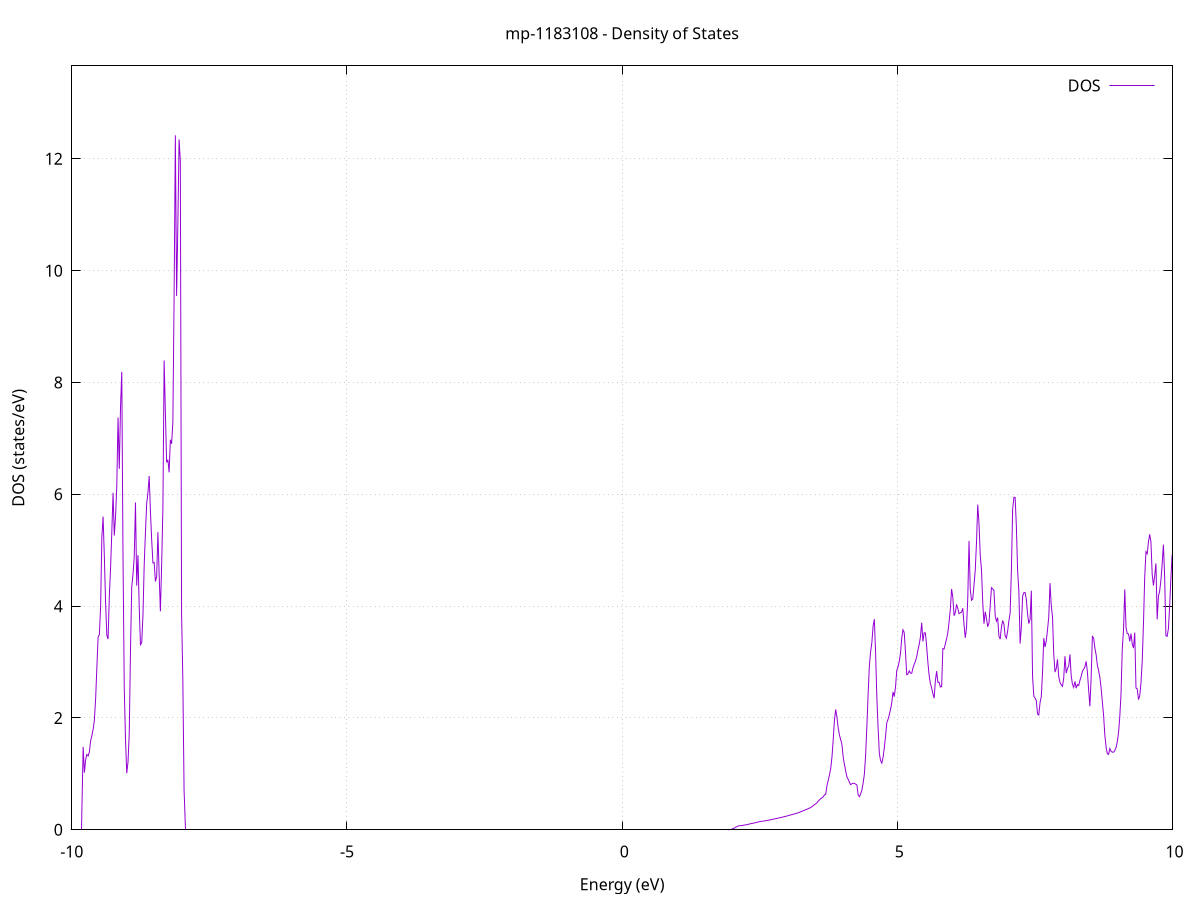 set title 'mp-1183108 - Density of States'
set xlabel 'Energy (eV)'
set ylabel 'DOS (states/eV)'
set grid
set xrange [-10:10]
set yrange [0:13.663]
set xzeroaxis lt -1
set terminal png size 800,600
set output 'mp-1183108_dos_gnuplot.png'
plot '-' using 1:2 with lines title 'DOS'
-30.916200 0.000000
-30.893600 0.000000
-30.870900 0.000000
-30.848300 0.000000
-30.825600 0.000000
-30.803000 0.000000
-30.780400 0.000000
-30.757700 0.000000
-30.735100 0.000000
-30.712400 0.000000
-30.689800 0.000000
-30.667200 0.000000
-30.644500 0.000000
-30.621900 0.000000
-30.599200 0.000000
-30.576600 0.000000
-30.554000 0.000000
-30.531300 0.000000
-30.508700 0.000000
-30.486000 0.000000
-30.463400 0.000000
-30.440800 0.000000
-30.418100 0.000000
-30.395500 0.000000
-30.372800 0.000000
-30.350200 0.000000
-30.327600 0.000000
-30.304900 0.000000
-30.282300 0.000000
-30.259700 0.000000
-30.237000 0.000000
-30.214400 0.000000
-30.191700 0.000000
-30.169100 0.000000
-30.146500 0.000000
-30.123800 0.000000
-30.101200 0.000000
-30.078500 0.000000
-30.055900 0.000000
-30.033300 0.000000
-30.010600 0.000000
-29.988000 0.000000
-29.965300 0.000000
-29.942700 0.000000
-29.920100 0.000000
-29.897400 0.000000
-29.874800 0.000000
-29.852100 0.000000
-29.829500 0.000000
-29.806900 0.000000
-29.784200 0.000000
-29.761600 0.000000
-29.738900 0.000000
-29.716300 0.000000
-29.693700 0.000000
-29.671000 0.000000
-29.648400 0.000000
-29.625700 0.000000
-29.603100 0.000000
-29.580500 0.000000
-29.557800 0.000000
-29.535200 0.000000
-29.512600 0.000000
-29.489900 0.000000
-29.467300 0.000000
-29.444600 0.000000
-29.422000 0.000000
-29.399400 0.000000
-29.376700 0.000000
-29.354100 0.000000
-29.331400 0.000000
-29.308800 0.000000
-29.286200 0.000000
-29.263500 0.000000
-29.240900 0.000000
-29.218200 0.000000
-29.195600 0.000000
-29.173000 0.000000
-29.150300 0.000000
-29.127700 0.000000
-29.105000 0.000000
-29.082400 0.000000
-29.059800 0.000000
-29.037100 0.000000
-29.014500 0.000000
-28.991800 0.000000
-28.969200 0.000000
-28.946600 0.000000
-28.923900 0.000000
-28.901300 0.000000
-28.878600 0.000000
-28.856000 0.013700
-28.833400 3.454900
-28.810700 5.758500
-28.788100 9.546100
-28.765500 15.002300
-28.742800 8.758900
-28.720200 10.840300
-28.697500 21.431900
-28.674900 24.793900
-28.652300 20.226500
-28.629600 0.000000
-28.607000 0.000000
-28.584300 0.000000
-28.561700 0.000000
-28.539100 0.000000
-28.516400 0.000000
-28.493800 0.000000
-28.471100 0.000000
-28.448500 0.000000
-28.425900 0.000000
-28.403200 0.000000
-28.380600 0.000000
-28.357900 0.000000
-28.335300 0.000000
-28.312700 0.000000
-28.290000 0.000000
-28.267400 0.000000
-28.244700 0.000000
-28.222100 0.000000
-28.199500 0.000000
-28.176800 0.000000
-28.154200 0.000000
-28.131600 0.000000
-28.108900 0.000000
-28.086300 0.000000
-28.063600 0.000000
-28.041000 0.000000
-28.018400 0.000000
-27.995700 0.000000
-27.973100 0.000000
-27.950400 0.000000
-27.927800 0.000000
-27.905200 0.000000
-27.882500 0.000000
-27.859900 0.000000
-27.837200 0.000000
-27.814600 0.000000
-27.792000 0.000000
-27.769300 0.000000
-27.746700 0.000000
-27.724000 0.000000
-27.701400 0.000000
-27.678800 0.000000
-27.656100 0.000000
-27.633500 0.000000
-27.610800 0.000000
-27.588200 0.000000
-27.565600 0.000000
-27.542900 0.000000
-27.520300 0.000000
-27.497600 0.000000
-27.475000 0.000000
-27.452400 0.000000
-27.429700 0.000000
-27.407100 0.000000
-27.384500 0.000000
-27.361800 0.000000
-27.339200 0.000000
-27.316500 0.000000
-27.293900 0.000000
-27.271300 0.000000
-27.248600 0.000000
-27.226000 0.000000
-27.203300 0.000000
-27.180700 0.000000
-27.158100 0.000000
-27.135400 0.000000
-27.112800 0.000000
-27.090100 0.000000
-27.067500 0.000000
-27.044900 0.000000
-27.022200 0.000000
-26.999600 0.000000
-26.976900 0.000000
-26.954300 0.000000
-26.931700 0.000000
-26.909000 0.000000
-26.886400 0.000000
-26.863700 0.000000
-26.841100 0.000000
-26.818500 0.000000
-26.795800 0.000000
-26.773200 0.000000
-26.750500 0.000000
-26.727900 0.000000
-26.705300 0.000000
-26.682600 0.000000
-26.660000 0.000000
-26.637400 0.000000
-26.614700 0.000000
-26.592100 0.000000
-26.569400 0.000000
-26.546800 0.000000
-26.524200 0.000000
-26.501500 0.000000
-26.478900 0.000000
-26.456200 0.000000
-26.433600 0.000000
-26.411000 0.000000
-26.388300 0.000000
-26.365700 0.000000
-26.343000 0.000000
-26.320400 0.000000
-26.297800 0.000000
-26.275100 0.000000
-26.252500 0.000000
-26.229800 0.000000
-26.207200 0.000000
-26.184600 0.000000
-26.161900 0.000000
-26.139300 0.000000
-26.116600 0.000000
-26.094000 0.000000
-26.071400 0.000000
-26.048700 0.000000
-26.026100 0.000000
-26.003400 0.000000
-25.980800 0.000000
-25.958200 0.000000
-25.935500 0.000000
-25.912900 0.000000
-25.890300 0.000000
-25.867600 0.000000
-25.845000 0.000000
-25.822300 0.000000
-25.799700 0.000000
-25.777100 0.000000
-25.754400 0.000000
-25.731800 0.000000
-25.709100 0.000000
-25.686500 0.000000
-25.663900 0.000000
-25.641200 0.000000
-25.618600 0.000000
-25.595900 0.000000
-25.573300 0.000000
-25.550700 0.000000
-25.528000 0.000000
-25.505400 0.000000
-25.482700 0.000000
-25.460100 0.000000
-25.437500 0.000000
-25.414800 0.000000
-25.392200 0.000000
-25.369500 0.000000
-25.346900 0.000000
-25.324300 0.000000
-25.301600 0.000000
-25.279000 0.000000
-25.256300 0.000000
-25.233700 0.000000
-25.211100 0.000000
-25.188400 0.000000
-25.165800 0.000000
-25.143200 0.000000
-25.120500 0.000000
-25.097900 0.000000
-25.075200 0.000000
-25.052600 0.000000
-25.030000 0.000000
-25.007300 0.000000
-24.984700 0.000000
-24.962000 0.000000
-24.939400 0.000000
-24.916800 0.000000
-24.894100 0.000000
-24.871500 0.000000
-24.848800 0.000000
-24.826200 0.000000
-24.803600 0.000000
-24.780900 0.000000
-24.758300 0.000000
-24.735600 0.000000
-24.713000 0.000000
-24.690400 0.000000
-24.667700 0.000000
-24.645100 0.000000
-24.622400 0.000000
-24.599800 0.000000
-24.577200 0.000000
-24.554500 0.000000
-24.531900 0.000000
-24.509200 0.000000
-24.486600 0.000000
-24.464000 0.000000
-24.441300 0.000000
-24.418700 0.000000
-24.396100 0.000000
-24.373400 0.000000
-24.350800 0.000000
-24.328100 0.000000
-24.305500 0.000000
-24.282900 0.000000
-24.260200 0.000000
-24.237600 0.000000
-24.214900 0.000000
-24.192300 0.000000
-24.169700 0.000000
-24.147000 0.000000
-24.124400 0.000000
-24.101700 0.000000
-24.079100 0.000000
-24.056500 0.000000
-24.033800 0.000000
-24.011200 0.000000
-23.988500 0.000000
-23.965900 0.000000
-23.943300 0.000000
-23.920600 0.000000
-23.898000 0.000000
-23.875300 0.000000
-23.852700 0.000000
-23.830100 0.000000
-23.807400 0.000000
-23.784800 0.000000
-23.762100 0.000000
-23.739500 0.000000
-23.716900 0.000000
-23.694200 0.000000
-23.671600 0.000000
-23.649000 0.000000
-23.626300 0.000000
-23.603700 0.000000
-23.581000 0.000000
-23.558400 0.000000
-23.535800 0.000000
-23.513100 0.000000
-23.490500 0.000000
-23.467800 0.000000
-23.445200 0.000000
-23.422600 0.000000
-23.399900 0.000000
-23.377300 0.000000
-23.354600 0.000000
-23.332000 0.000000
-23.309400 0.000000
-23.286700 0.000000
-23.264100 0.000000
-23.241400 0.000000
-23.218800 0.000000
-23.196200 0.000000
-23.173500 0.000000
-23.150900 0.000000
-23.128200 0.000000
-23.105600 0.000000
-23.083000 0.000000
-23.060300 0.000000
-23.037700 0.000000
-23.015000 0.000000
-22.992400 0.000000
-22.969800 0.000000
-22.947100 0.000000
-22.924500 0.000000
-22.901900 0.000000
-22.879200 0.000000
-22.856600 0.000000
-22.833900 0.000000
-22.811300 0.000000
-22.788700 0.000000
-22.766000 0.000000
-22.743400 0.000000
-22.720700 0.000000
-22.698100 0.000000
-22.675500 0.000000
-22.652800 0.000000
-22.630200 0.000000
-22.607500 0.000000
-22.584900 0.000000
-22.562300 0.000000
-22.539600 0.000000
-22.517000 0.000000
-22.494300 0.000000
-22.471700 0.000000
-22.449100 0.000000
-22.426400 0.000000
-22.403800 0.000000
-22.381100 0.000000
-22.358500 0.000000
-22.335900 0.000000
-22.313200 0.000000
-22.290600 0.000000
-22.268000 0.000000
-22.245300 0.000000
-22.222700 0.000000
-22.200000 0.000000
-22.177400 0.000000
-22.154800 0.000000
-22.132100 0.000000
-22.109500 0.000000
-22.086800 0.000000
-22.064200 0.000000
-22.041600 0.000000
-22.018900 0.000000
-21.996300 0.000000
-21.973600 0.000000
-21.951000 0.000000
-21.928400 0.000000
-21.905700 0.000000
-21.883100 0.000000
-21.860400 0.000000
-21.837800 0.000000
-21.815200 0.000000
-21.792500 0.000000
-21.769900 0.000000
-21.747200 0.000000
-21.724600 0.000000
-21.702000 0.000000
-21.679300 0.000000
-21.656700 0.000000
-21.634000 0.000000
-21.611400 0.000000
-21.588800 0.000000
-21.566100 0.000000
-21.543500 0.000000
-21.520900 0.000000
-21.498200 0.000000
-21.475600 0.000000
-21.452900 0.000000
-21.430300 0.000000
-21.407700 0.000000
-21.385000 0.000000
-21.362400 0.000000
-21.339700 0.000000
-21.317100 0.000000
-21.294500 0.000000
-21.271800 0.000000
-21.249200 0.000000
-21.226500 0.000000
-21.203900 0.000000
-21.181300 0.000000
-21.158600 0.000000
-21.136000 0.000000
-21.113300 0.000000
-21.090700 0.000000
-21.068100 0.000000
-21.045400 0.000000
-21.022800 0.000000
-21.000100 0.000000
-20.977500 0.000000
-20.954900 0.000000
-20.932200 0.000000
-20.909600 0.000000
-20.886900 0.000000
-20.864300 0.000000
-20.841700 0.000000
-20.819000 0.000000
-20.796400 0.000000
-20.773800 0.000000
-20.751100 0.000000
-20.728500 0.000000
-20.705800 0.000000
-20.683200 0.000000
-20.660600 0.000000
-20.637900 0.000000
-20.615300 0.000000
-20.592600 0.000000
-20.570000 0.000000
-20.547400 0.000000
-20.524700 0.000000
-20.502100 0.000000
-20.479400 0.000000
-20.456800 0.000000
-20.434200 0.000000
-20.411500 0.000000
-20.388900 0.000000
-20.366200 0.000000
-20.343600 0.000000
-20.321000 0.000000
-20.298300 0.000000
-20.275700 0.000000
-20.253000 0.000000
-20.230400 0.000000
-20.207800 0.000000
-20.185100 0.000000
-20.162500 0.000000
-20.139800 0.000000
-20.117200 0.000000
-20.094600 0.000000
-20.071900 0.000000
-20.049300 0.000000
-20.026700 0.000000
-20.004000 0.000000
-19.981400 0.000000
-19.958700 0.000000
-19.936100 0.000000
-19.913500 0.000000
-19.890800 0.000000
-19.868200 0.000000
-19.845500 0.000000
-19.822900 0.000000
-19.800300 0.000000
-19.777600 0.000000
-19.755000 0.000000
-19.732300 0.000000
-19.709700 0.000000
-19.687100 0.000000
-19.664400 0.000000
-19.641800 0.000000
-19.619100 0.000000
-19.596500 0.000000
-19.573900 0.000000
-19.551200 0.000000
-19.528600 0.000000
-19.505900 0.000000
-19.483300 0.000000
-19.460700 0.000000
-19.438000 0.000000
-19.415400 0.000000
-19.392700 0.000000
-19.370100 0.000000
-19.347500 0.000000
-19.324800 0.000000
-19.302200 0.000000
-19.279600 0.000000
-19.256900 0.000000
-19.234300 0.000000
-19.211600 0.000000
-19.189000 0.000000
-19.166400 0.000000
-19.143700 0.000000
-19.121100 0.000000
-19.098400 0.000000
-19.075800 0.000000
-19.053200 0.000000
-19.030500 0.000000
-19.007900 0.000000
-18.985200 0.000000
-18.962600 0.000000
-18.940000 0.000000
-18.917300 0.000000
-18.894700 0.000000
-18.872000 0.000000
-18.849400 0.000000
-18.826800 0.000000
-18.804100 0.000000
-18.781500 0.000000
-18.758800 0.000000
-18.736200 0.000000
-18.713600 0.000000
-18.690900 0.000000
-18.668300 0.000000
-18.645600 0.000000
-18.623000 0.000000
-18.600400 0.000000
-18.577700 0.000000
-18.555100 0.000000
-18.532500 0.000000
-18.509800 0.000000
-18.487200 0.000000
-18.464500 0.000000
-18.441900 0.000000
-18.419300 0.000000
-18.396600 0.000000
-18.374000 0.000000
-18.351300 0.000000
-18.328700 0.000000
-18.306100 0.000000
-18.283400 0.000000
-18.260800 0.000000
-18.238100 0.000000
-18.215500 0.000000
-18.192900 0.000000
-18.170200 0.000000
-18.147600 0.000000
-18.124900 0.000000
-18.102300 0.000000
-18.079700 0.000000
-18.057000 0.000000
-18.034400 0.000000
-18.011700 0.000000
-17.989100 0.000000
-17.966500 0.000000
-17.943800 0.000000
-17.921200 0.000000
-17.898500 0.000000
-17.875900 0.000000
-17.853300 0.000000
-17.830600 0.000000
-17.808000 0.000000
-17.785400 0.000000
-17.762700 0.000000
-17.740100 0.000000
-17.717400 0.000000
-17.694800 0.000000
-17.672200 0.000000
-17.649500 0.000000
-17.626900 0.000000
-17.604200 0.000000
-17.581600 0.000000
-17.559000 0.000000
-17.536300 0.000000
-17.513700 0.000000
-17.491000 0.000000
-17.468400 0.000000
-17.445800 0.000000
-17.423100 0.000000
-17.400500 0.000000
-17.377800 0.000000
-17.355200 0.000000
-17.332600 0.000000
-17.309900 0.000000
-17.287300 0.000000
-17.264600 0.000000
-17.242000 0.000000
-17.219400 0.000000
-17.196700 0.000000
-17.174100 0.000000
-17.151500 0.000000
-17.128800 0.000000
-17.106200 0.000000
-17.083500 0.000000
-17.060900 0.000000
-17.038300 0.000000
-17.015600 0.000000
-16.993000 0.000000
-16.970300 0.000000
-16.947700 0.000000
-16.925100 0.000000
-16.902400 0.000000
-16.879800 0.000000
-16.857100 0.000000
-16.834500 0.000000
-16.811900 0.000000
-16.789200 0.000000
-16.766600 0.000000
-16.743900 0.000000
-16.721300 0.000000
-16.698700 0.000000
-16.676000 0.000000
-16.653400 0.000000
-16.630700 0.000000
-16.608100 0.000000
-16.585500 0.000000
-16.562800 0.000000
-16.540200 0.000000
-16.517500 0.000000
-16.494900 0.000000
-16.472300 0.000000
-16.449600 0.000000
-16.427000 0.000000
-16.404400 0.000000
-16.381700 0.000000
-16.359100 0.000000
-16.336400 0.000000
-16.313800 0.000000
-16.291200 0.000000
-16.268500 0.000000
-16.245900 0.000000
-16.223200 0.000000
-16.200600 0.000000
-16.178000 0.000000
-16.155300 0.000000
-16.132700 0.000000
-16.110000 0.000000
-16.087400 0.000000
-16.064800 0.000000
-16.042100 0.000000
-16.019500 0.000000
-15.996800 0.000000
-15.974200 0.000000
-15.951600 0.000000
-15.928900 0.000000
-15.906300 0.000000
-15.883600 0.000000
-15.861000 0.000000
-15.838400 0.000000
-15.815700 0.000000
-15.793100 0.000000
-15.770400 0.000000
-15.747800 0.000000
-15.725200 0.000000
-15.702500 0.000000
-15.679900 0.000000
-15.657300 0.000000
-15.634600 0.000000
-15.612000 0.000000
-15.589300 0.000000
-15.566700 0.000000
-15.544100 0.000000
-15.521400 0.000000
-15.498800 0.000000
-15.476100 0.000000
-15.453500 0.000000
-15.430900 0.000000
-15.408200 0.000000
-15.385600 0.000000
-15.362900 0.000000
-15.340300 0.000000
-15.317700 0.000000
-15.295000 0.000000
-15.272400 0.000000
-15.249700 0.000000
-15.227100 0.000000
-15.204500 0.000000
-15.181800 0.000000
-15.159200 0.000000
-15.136500 0.000000
-15.113900 0.000000
-15.091300 0.000000
-15.068600 0.000000
-15.046000 0.000000
-15.023300 0.000000
-15.000700 0.000000
-14.978100 0.000000
-14.955400 0.000000
-14.932800 0.000000
-14.910200 0.000000
-14.887500 0.000000
-14.864900 0.000000
-14.842200 0.000000
-14.819600 0.000000
-14.797000 0.000000
-14.774300 0.000000
-14.751700 0.000000
-14.729000 0.000000
-14.706400 0.000000
-14.683800 0.000000
-14.661100 0.000000
-14.638500 0.000000
-14.615800 0.000000
-14.593200 0.000000
-14.570600 0.000000
-14.547900 0.000000
-14.525300 0.000000
-14.502600 0.000000
-14.480000 0.000000
-14.457400 0.000000
-14.434700 0.000000
-14.412100 0.000000
-14.389400 0.000000
-14.366800 0.000000
-14.344200 0.000000
-14.321500 0.000000
-14.298900 0.000000
-14.276200 0.000000
-14.253600 0.000000
-14.231000 0.000000
-14.208300 0.000000
-14.185700 0.000000
-14.163100 0.000000
-14.140400 0.000000
-14.117800 0.000000
-14.095100 0.000000
-14.072500 0.000000
-14.049900 0.000000
-14.027200 0.000000
-14.004600 0.000000
-13.981900 0.000000
-13.959300 0.000000
-13.936700 0.000000
-13.914000 0.000000
-13.891400 0.000000
-13.868700 0.000000
-13.846100 0.000000
-13.823500 0.000000
-13.800800 0.000000
-13.778200 0.000000
-13.755500 0.000000
-13.732900 0.000000
-13.710300 0.000000
-13.687600 0.000000
-13.665000 0.000000
-13.642300 0.000000
-13.619700 0.000000
-13.597100 0.000000
-13.574400 0.000000
-13.551800 0.000000
-13.529100 0.000000
-13.506500 0.000000
-13.483900 0.000000
-13.461200 0.000000
-13.438600 0.000000
-13.416000 0.000000
-13.393300 0.000000
-13.370700 0.000000
-13.348000 0.000000
-13.325400 0.000000
-13.302800 0.000000
-13.280100 0.000000
-13.257500 0.000000
-13.234800 0.000000
-13.212200 0.000000
-13.189600 0.000000
-13.166900 0.000000
-13.144300 0.000000
-13.121600 0.000000
-13.099000 0.000000
-13.076400 0.000000
-13.053700 0.000000
-13.031100 0.000000
-13.008400 0.000000
-12.985800 0.000000
-12.963200 0.000000
-12.940500 0.000000
-12.917900 0.000000
-12.895200 0.000000
-12.872600 0.000000
-12.850000 0.000000
-12.827300 0.000000
-12.804700 0.000000
-12.782000 0.000000
-12.759400 0.000000
-12.736800 0.000000
-12.714100 0.000000
-12.691500 0.000000
-12.668900 0.000000
-12.646200 0.000000
-12.623600 0.000000
-12.600900 0.000000
-12.578300 0.000000
-12.555700 0.000000
-12.533000 0.000000
-12.510400 0.000000
-12.487700 0.000000
-12.465100 0.000000
-12.442500 0.000000
-12.419800 0.000000
-12.397200 0.000000
-12.374500 0.000000
-12.351900 0.000000
-12.329300 0.000000
-12.306600 0.000000
-12.284000 0.000000
-12.261300 0.000000
-12.238700 0.000000
-12.216100 0.000000
-12.193400 0.000000
-12.170800 0.000000
-12.148100 0.000000
-12.125500 0.000000
-12.102900 0.000000
-12.080200 0.000000
-12.057600 0.000000
-12.035000 0.000000
-12.012300 0.000000
-11.989700 0.000000
-11.967000 0.000000
-11.944400 0.000000
-11.921800 0.000000
-11.899100 0.000000
-11.876500 0.000000
-11.853800 0.000000
-11.831200 0.000000
-11.808600 0.000000
-11.785900 0.000000
-11.763300 0.000000
-11.740600 0.000000
-11.718000 0.000000
-11.695400 0.000000
-11.672700 0.000000
-11.650100 0.000000
-11.627400 0.000000
-11.604800 0.000000
-11.582200 0.000000
-11.559500 0.000000
-11.536900 0.000000
-11.514200 0.000000
-11.491600 0.000000
-11.469000 0.000000
-11.446300 0.000000
-11.423700 0.000000
-11.401000 0.000000
-11.378400 0.000000
-11.355800 0.000000
-11.333100 0.000000
-11.310500 0.000000
-11.287900 0.000000
-11.265200 0.000000
-11.242600 0.000000
-11.219900 0.000000
-11.197300 0.000000
-11.174700 0.000000
-11.152000 0.000000
-11.129400 0.000000
-11.106700 0.000000
-11.084100 0.000000
-11.061500 0.000000
-11.038800 0.000000
-11.016200 0.000000
-10.993500 0.000000
-10.970900 0.000000
-10.948300 0.000000
-10.925600 0.000000
-10.903000 0.000000
-10.880300 0.000000
-10.857700 0.000000
-10.835100 0.000000
-10.812400 0.000000
-10.789800 0.000000
-10.767100 0.000000
-10.744500 0.000000
-10.721900 0.000000
-10.699200 0.000000
-10.676600 0.000000
-10.653900 0.000000
-10.631300 0.000000
-10.608700 0.000000
-10.586000 0.000000
-10.563400 0.000000
-10.540800 0.000000
-10.518100 0.000000
-10.495500 0.000000
-10.472800 0.000000
-10.450200 0.000000
-10.427600 0.000000
-10.404900 0.000000
-10.382300 0.000000
-10.359600 0.000000
-10.337000 0.000000
-10.314400 0.000000
-10.291700 0.000000
-10.269100 0.000000
-10.246400 0.000000
-10.223800 0.000000
-10.201200 0.000000
-10.178500 0.000000
-10.155900 0.000000
-10.133200 0.000000
-10.110600 0.000000
-10.088000 0.000000
-10.065300 0.000000
-10.042700 0.000000
-10.020000 0.000000
-9.997400 0.000000
-9.974800 0.000000
-9.952100 0.000000
-9.929500 0.000000
-9.906800 0.000000
-9.884200 0.000000
-9.861600 0.000000
-9.838900 0.000000
-9.816300 0.000000
-9.793700 1.482800
-9.771000 1.021600
-9.748400 1.255700
-9.725700 1.347500
-9.703100 1.319800
-9.680500 1.393500
-9.657800 1.588800
-9.635200 1.682800
-9.612500 1.795400
-9.589900 1.957900
-9.567300 2.336300
-9.544600 2.900100
-9.522000 3.447800
-9.499300 3.487100
-9.476700 3.977400
-9.454100 5.225600
-9.431400 5.602500
-9.408800 4.895900
-9.386100 4.065500
-9.363500 3.477300
-9.340900 3.411900
-9.318200 4.173400
-9.295600 4.680800
-9.272900 5.321600
-9.250300 6.026400
-9.227700 5.262100
-9.205000 5.604700
-9.182400 6.147200
-9.159700 7.374700
-9.137100 6.455100
-9.114500 7.560300
-9.091800 8.190000
-9.069200 4.849600
-9.046600 2.534700
-9.023900 1.605600
-9.001300 1.011200
-8.978600 1.214200
-8.956000 1.722600
-8.933400 3.223300
-8.910700 4.342800
-8.888100 4.567000
-8.865400 4.882600
-8.842800 5.852500
-8.820200 4.365600
-8.797500 4.911700
-8.774900 3.979300
-8.752200 3.310500
-8.729600 3.343400
-8.707000 3.834600
-8.684300 4.735900
-8.661700 5.326200
-8.639000 5.837000
-8.616400 6.023400
-8.593800 6.326900
-8.571100 5.695000
-8.548500 5.187000
-8.525800 4.773400
-8.503200 4.780900
-8.480600 4.441000
-8.457900 4.527800
-8.435300 5.323500
-8.412600 4.563200
-8.390000 3.906800
-8.367400 4.734000
-8.344700 5.732100
-8.322100 8.394300
-8.299500 7.466200
-8.276800 6.569700
-8.254200 6.620100
-8.231500 6.392500
-8.208900 6.975700
-8.186300 6.904400
-8.163600 7.286000
-8.141000 9.527500
-8.118300 12.420700
-8.095700 9.548100
-8.073100 10.797700
-8.050400 12.345900
-8.027800 11.966000
-8.005100 3.862400
-7.982500 2.697700
-7.959900 0.709500
-7.937200 0.000000
-7.914600 0.000000
-7.891900 0.000000
-7.869300 0.000000
-7.846700 0.000000
-7.824000 0.000000
-7.801400 0.000000
-7.778700 0.000000
-7.756100 0.000000
-7.733500 0.000000
-7.710800 0.000000
-7.688200 0.000000
-7.665500 0.000000
-7.642900 0.000000
-7.620300 0.000000
-7.597600 0.000000
-7.575000 0.000000
-7.552400 0.000000
-7.529700 0.000000
-7.507100 0.000000
-7.484400 0.000000
-7.461800 0.000000
-7.439200 0.000000
-7.416500 0.000000
-7.393900 0.000000
-7.371200 0.000000
-7.348600 0.000000
-7.326000 0.000000
-7.303300 0.000000
-7.280700 0.000000
-7.258000 0.000000
-7.235400 0.000000
-7.212800 0.000000
-7.190100 0.000000
-7.167500 0.000000
-7.144800 0.000000
-7.122200 0.000000
-7.099600 0.000000
-7.076900 0.000000
-7.054300 0.000000
-7.031600 0.000000
-7.009000 0.000000
-6.986400 0.000000
-6.963700 0.000000
-6.941100 0.000000
-6.918400 0.000000
-6.895800 0.000000
-6.873200 0.000000
-6.850500 0.000000
-6.827900 0.000000
-6.805300 0.000000
-6.782600 0.000000
-6.760000 0.000000
-6.737300 0.000000
-6.714700 0.000000
-6.692100 0.000000
-6.669400 0.000000
-6.646800 0.000000
-6.624100 0.000000
-6.601500 0.000000
-6.578900 0.000000
-6.556200 0.000000
-6.533600 0.000000
-6.510900 0.000000
-6.488300 0.000000
-6.465700 0.000000
-6.443000 0.000000
-6.420400 0.000000
-6.397700 0.000000
-6.375100 0.000000
-6.352500 0.000000
-6.329800 0.000000
-6.307200 0.000000
-6.284500 0.000000
-6.261900 0.000000
-6.239300 0.000000
-6.216600 0.000000
-6.194000 0.000000
-6.171400 0.000000
-6.148700 0.000000
-6.126100 0.000000
-6.103400 0.000000
-6.080800 0.000000
-6.058200 0.000000
-6.035500 0.000000
-6.012900 0.000000
-5.990200 0.000000
-5.967600 0.000000
-5.945000 0.000000
-5.922300 0.000000
-5.899700 0.000000
-5.877000 0.000000
-5.854400 0.000000
-5.831800 0.000000
-5.809100 0.000000
-5.786500 0.000000
-5.763800 0.000000
-5.741200 0.000000
-5.718600 0.000000
-5.695900 0.000000
-5.673300 0.000000
-5.650600 0.000000
-5.628000 0.000000
-5.605400 0.000000
-5.582700 0.000000
-5.560100 0.000000
-5.537400 0.000000
-5.514800 0.000000
-5.492200 0.000000
-5.469500 0.000000
-5.446900 0.000000
-5.424300 0.000000
-5.401600 0.000000
-5.379000 0.000000
-5.356300 0.000000
-5.333700 0.000000
-5.311100 0.000000
-5.288400 0.000000
-5.265800 0.000000
-5.243100 0.000000
-5.220500 0.000000
-5.197900 0.000000
-5.175200 0.000000
-5.152600 0.000000
-5.129900 0.000000
-5.107300 0.000000
-5.084700 0.000000
-5.062000 0.000000
-5.039400 0.000000
-5.016700 0.000000
-4.994100 0.000000
-4.971500 0.000000
-4.948800 0.000000
-4.926200 0.000000
-4.903500 0.000000
-4.880900 0.000000
-4.858300 0.000000
-4.835600 0.000000
-4.813000 0.000000
-4.790300 0.000000
-4.767700 0.000000
-4.745100 0.000000
-4.722400 0.000000
-4.699800 0.000000
-4.677200 0.000000
-4.654500 0.000000
-4.631900 0.000000
-4.609200 0.000000
-4.586600 0.000000
-4.564000 0.000000
-4.541300 0.000000
-4.518700 0.000000
-4.496000 0.000000
-4.473400 0.000000
-4.450800 0.000000
-4.428100 0.000000
-4.405500 0.000000
-4.382800 0.000000
-4.360200 0.000000
-4.337600 0.000000
-4.314900 0.000000
-4.292300 0.000000
-4.269600 0.000000
-4.247000 0.000000
-4.224400 0.000000
-4.201700 0.000000
-4.179100 0.000000
-4.156400 0.000000
-4.133800 0.000000
-4.111200 0.000000
-4.088500 0.000000
-4.065900 0.000000
-4.043200 0.000000
-4.020600 0.000000
-3.998000 0.000000
-3.975300 0.000000
-3.952700 0.000000
-3.930100 0.000000
-3.907400 0.000000
-3.884800 0.000000
-3.862100 0.000000
-3.839500 0.000000
-3.816900 0.000000
-3.794200 0.000000
-3.771600 0.000000
-3.748900 0.000000
-3.726300 0.000000
-3.703700 0.000000
-3.681000 0.000000
-3.658400 0.000000
-3.635700 0.000000
-3.613100 0.000000
-3.590500 0.000000
-3.567800 0.000000
-3.545200 0.000000
-3.522500 0.000000
-3.499900 0.000000
-3.477300 0.000000
-3.454600 0.000000
-3.432000 0.000000
-3.409300 0.000000
-3.386700 0.000000
-3.364100 0.000000
-3.341400 0.000000
-3.318800 0.000000
-3.296100 0.000000
-3.273500 0.000000
-3.250900 0.000000
-3.228200 0.000000
-3.205600 0.000000
-3.183000 0.000000
-3.160300 0.000000
-3.137700 0.000000
-3.115000 0.000000
-3.092400 0.000000
-3.069800 0.000000
-3.047100 0.000000
-3.024500 0.000000
-3.001800 0.000000
-2.979200 0.000000
-2.956600 0.000000
-2.933900 0.000000
-2.911300 0.000000
-2.888600 0.000000
-2.866000 0.000000
-2.843400 0.000000
-2.820700 0.000000
-2.798100 0.000000
-2.775400 0.000000
-2.752800 0.000000
-2.730200 0.000000
-2.707500 0.000000
-2.684900 0.000000
-2.662200 0.000000
-2.639600 0.000000
-2.617000 0.000000
-2.594300 0.000000
-2.571700 0.000000
-2.549000 0.000000
-2.526400 0.000000
-2.503800 0.000000
-2.481100 0.000000
-2.458500 0.000000
-2.435900 0.000000
-2.413200 0.000000
-2.390600 0.000000
-2.367900 0.000000
-2.345300 0.000000
-2.322700 0.000000
-2.300000 0.000000
-2.277400 0.000000
-2.254700 0.000000
-2.232100 0.000000
-2.209500 0.000000
-2.186800 0.000000
-2.164200 0.000000
-2.141500 0.000000
-2.118900 0.000000
-2.096300 0.000000
-2.073600 0.000000
-2.051000 0.000000
-2.028300 0.000000
-2.005700 0.000000
-1.983100 0.000000
-1.960400 0.000000
-1.937800 0.000000
-1.915100 0.000000
-1.892500 0.000000
-1.869900 0.000000
-1.847200 0.000000
-1.824600 0.000000
-1.801900 0.000000
-1.779300 0.000000
-1.756700 0.000000
-1.734000 0.000000
-1.711400 0.000000
-1.688800 0.000000
-1.666100 0.000000
-1.643500 0.000000
-1.620800 0.000000
-1.598200 0.000000
-1.575600 0.000000
-1.552900 0.000000
-1.530300 0.000000
-1.507600 0.000000
-1.485000 0.000000
-1.462400 0.000000
-1.439700 0.000000
-1.417100 0.000000
-1.394400 0.000000
-1.371800 0.000000
-1.349200 0.000000
-1.326500 0.000000
-1.303900 0.000000
-1.281200 0.000000
-1.258600 0.000000
-1.236000 0.000000
-1.213300 0.000000
-1.190700 0.000000
-1.168000 0.000000
-1.145400 0.000000
-1.122800 0.000000
-1.100100 0.000000
-1.077500 0.000000
-1.054900 0.000000
-1.032200 0.000000
-1.009600 0.000000
-0.986900 0.000000
-0.964300 0.000000
-0.941700 0.000000
-0.919000 0.000000
-0.896400 0.000000
-0.873700 0.000000
-0.851100 0.000000
-0.828500 0.000000
-0.805800 0.000000
-0.783200 0.000000
-0.760500 0.000000
-0.737900 0.000000
-0.715300 0.000000
-0.692600 0.000000
-0.670000 0.000000
-0.647300 0.000000
-0.624700 0.000000
-0.602100 0.000000
-0.579400 0.000000
-0.556800 0.000000
-0.534100 0.000000
-0.511500 0.000000
-0.488900 0.000000
-0.466200 0.000000
-0.443600 0.000000
-0.420900 0.000000
-0.398300 0.000000
-0.375700 0.000000
-0.353000 0.000000
-0.330400 0.000000
-0.307800 0.000000
-0.285100 0.000000
-0.262500 0.000000
-0.239800 0.000000
-0.217200 0.000000
-0.194600 0.000000
-0.171900 0.000000
-0.149300 0.000000
-0.126600 0.000000
-0.104000 0.000000
-0.081400 0.000000
-0.058700 0.000000
-0.036100 0.000000
-0.013400 0.000000
0.009200 0.000000
0.031800 0.000000
0.054500 0.000000
0.077100 0.000000
0.099800 0.000000
0.122400 0.000000
0.145000 0.000000
0.167700 0.000000
0.190300 0.000000
0.213000 0.000000
0.235600 0.000000
0.258200 0.000000
0.280900 0.000000
0.303500 0.000000
0.326200 0.000000
0.348800 0.000000
0.371400 0.000000
0.394100 0.000000
0.416700 0.000000
0.439300 0.000000
0.462000 0.000000
0.484600 0.000000
0.507300 0.000000
0.529900 0.000000
0.552500 0.000000
0.575200 0.000000
0.597800 0.000000
0.620500 0.000000
0.643100 0.000000
0.665700 0.000000
0.688400 0.000000
0.711000 0.000000
0.733700 0.000000
0.756300 0.000000
0.778900 0.000000
0.801600 0.000000
0.824200 0.000000
0.846900 0.000000
0.869500 0.000000
0.892100 0.000000
0.914800 0.000000
0.937400 0.000000
0.960100 0.000000
0.982700 0.000000
1.005300 0.000000
1.028000 0.000000
1.050600 0.000000
1.073300 0.000000
1.095900 0.000000
1.118500 0.000000
1.141200 0.000000
1.163800 0.000000
1.186400 0.000000
1.209100 0.000000
1.231700 0.000000
1.254400 0.000000
1.277000 0.000000
1.299600 0.000000
1.322300 0.000000
1.344900 0.000000
1.367600 0.000000
1.390200 0.000000
1.412800 0.000000
1.435500 0.000000
1.458100 0.000000
1.480800 0.000000
1.503400 0.000000
1.526000 0.000000
1.548700 0.000000
1.571300 0.000000
1.594000 0.000000
1.616600 0.000000
1.639200 0.000000
1.661900 0.000000
1.684500 0.000000
1.707200 0.000000
1.729800 0.000000
1.752400 0.000000
1.775100 0.000000
1.797700 0.000000
1.820400 0.000000
1.843000 0.000000
1.865600 0.000000
1.888300 0.000000
1.910900 0.000000
1.933500 0.000300
1.956200 0.002600
1.978800 0.007300
2.001500 0.014300
2.024100 0.023600
2.046700 0.035300
2.069400 0.048900
2.092000 0.057700
2.114700 0.071200
2.137300 0.072700
2.159900 0.074900
2.182600 0.077700
2.205200 0.081200
2.227900 0.085200
2.250500 0.089500
2.273100 0.094200
2.295800 0.099200
2.318400 0.104600
2.341100 0.109800
2.363700 0.113100
2.386300 0.118500
2.409000 0.124000
2.431600 0.129500
2.454300 0.135200
2.476900 0.140700
2.499500 0.145600
2.522200 0.149800
2.544800 0.153300
2.567500 0.156000
2.590100 0.158100
2.612700 0.163100
2.635400 0.167400
2.658000 0.171800
2.680600 0.176300
2.703300 0.180900
2.725900 0.185500
2.748600 0.190200
2.771200 0.195000
2.793800 0.199800
2.816500 0.204700
2.839100 0.209600
2.861800 0.214800
2.884400 0.220100
2.907000 0.225200
2.929700 0.230400
2.952300 0.235800
2.975000 0.241400
2.997600 0.247300
3.020200 0.253500
3.042900 0.259800
3.065500 0.266300
3.088200 0.272500
3.110800 0.278600
3.133400 0.284900
3.156100 0.291300
3.178700 0.297700
3.201400 0.304300
3.224000 0.314000
3.246600 0.323500
3.269300 0.331800
3.291900 0.340500
3.314600 0.349500
3.337200 0.358900
3.359800 0.368500
3.382500 0.378400
3.405100 0.388600
3.427700 0.399100
3.450400 0.415300
3.473000 0.431800
3.495700 0.448800
3.518300 0.466400
3.540900 0.484700
3.563600 0.512200
3.586200 0.535600
3.608900 0.555900
3.631500 0.573700
3.654100 0.589100
3.676800 0.624300
3.699400 0.635500
3.722100 0.794600
3.744700 0.882400
3.767300 0.980400
3.790000 1.098800
3.812600 1.300400
3.835300 1.613300
3.857900 1.966700
3.880500 2.152400
3.903200 2.011700
3.925800 1.823000
3.948500 1.693700
3.971100 1.611500
3.993700 1.526400
4.016400 1.301800
4.039000 1.166000
4.061700 1.054100
4.084300 0.946600
4.106900 0.903600
4.129600 0.847900
4.152200 0.808000
4.174800 0.822400
4.197500 0.831600
4.220100 0.828500
4.242800 0.816500
4.265400 0.801800
4.288000 0.624100
4.310700 0.592800
4.333300 0.639100
4.356000 0.708800
4.378600 0.835600
4.401200 0.993900
4.423900 1.333900
4.446500 1.846100
4.469200 2.415200
4.491800 2.932000
4.514400 3.183200
4.537100 3.344300
4.559700 3.642200
4.582400 3.766400
4.605000 3.167600
4.627600 2.376700
4.650300 1.836300
4.672900 1.367000
4.695600 1.238300
4.718200 1.191100
4.740800 1.296400
4.763500 1.462200
4.786100 1.674400
4.808700 1.916300
4.831400 1.974300
4.854000 2.057600
4.876700 2.155100
4.899300 2.269700
4.921900 2.466500
4.944600 2.382100
4.967200 2.553500
4.989900 2.848200
5.012500 2.910900
5.035100 3.012800
5.057800 3.158700
5.080400 3.431900
5.103100 3.577400
5.125700 3.526600
5.148300 3.172900
5.171000 2.773000
5.193600 2.787300
5.216300 2.843200
5.238900 2.802300
5.261500 2.799400
5.284200 2.894700
5.306800 2.959300
5.329500 3.017100
5.352100 3.097400
5.374700 3.215100
5.397400 3.314500
5.420000 3.448800
5.442700 3.703400
5.465300 3.369500
5.487900 3.523800
5.510600 3.520200
5.533200 3.275400
5.555800 2.990600
5.578500 2.759500
5.601100 2.613700
5.623800 2.537200
5.646400 2.431700
5.669000 2.353300
5.691700 2.668500
5.714300 2.837600
5.737000 2.636400
5.759600 2.638700
5.782200 2.554100
5.804900 2.558900
5.827500 3.241900
5.850200 3.234900
5.872800 3.324500
5.895400 3.417700
5.918100 3.524500
5.940700 3.720600
5.963400 3.947700
5.986000 4.307000
6.008600 4.154900
6.031300 3.828200
6.053900 3.888500
6.076600 4.031100
6.099200 3.957900
6.121800 3.865600
6.144500 3.880200
6.167100 3.893100
6.189800 3.962700
6.212400 3.659300
6.235000 3.433000
6.257700 3.616800
6.280300 4.154800
6.302900 5.166500
6.325600 4.295300
6.348200 4.104500
6.370900 4.128400
6.393500 4.381700
6.416100 4.643300
6.438800 5.144400
6.461400 5.816100
6.484100 5.476500
6.506700 4.914900
6.529300 4.649800
6.552000 4.067400
6.574600 3.685800
6.597300 3.899800
6.619900 3.777700
6.642500 3.631400
6.665200 3.698900
6.687800 4.005600
6.710500 4.329900
6.733100 4.307500
6.755700 4.284100
6.778400 3.824800
6.801000 3.731100
6.823700 3.794400
6.846300 3.460300
6.868900 3.410200
6.891600 3.621600
6.914200 3.742200
6.936900 3.680800
6.959500 3.470000
6.982100 3.425200
7.004800 3.555700
7.027400 3.737300
7.050000 3.876700
7.072700 4.642900
7.095300 5.728800
7.118000 5.946700
7.140600 5.944500
7.163200 5.423800
7.185900 4.632300
7.208500 4.264800
7.231200 3.329000
7.253800 3.623400
7.276400 4.174100
7.299100 4.240600
7.321700 4.244500
7.344400 4.115800
7.367000 3.852500
7.389600 3.688700
7.412300 3.760800
7.434900 4.276100
7.457600 2.733100
7.480200 2.390300
7.502800 2.355300
7.525500 2.312100
7.548100 2.070800
7.570800 2.052600
7.593400 2.273900
7.616000 2.382800
7.638700 2.815500
7.661300 3.428200
7.684000 3.268300
7.706600 3.376300
7.729200 3.580600
7.751900 3.805000
7.774500 4.411500
7.797100 4.006700
7.819800 3.811900
7.842400 3.138100
7.865100 2.821000
7.887700 2.883500
7.910300 3.049200
7.933000 2.741600
7.955600 2.635400
7.978300 2.593600
8.000900 2.565700
8.023500 2.715200
8.046200 3.103900
8.068800 2.802000
8.091500 2.883300
8.114100 2.926700
8.136700 3.135300
8.159400 2.755000
8.182000 2.603100
8.204700 2.547000
8.227300 2.653400
8.249900 2.533000
8.272600 2.597700
8.295200 2.578800
8.317900 2.671700
8.340500 2.741000
8.363100 2.836200
8.385800 2.872100
8.408400 2.916700
8.431100 3.012200
8.453700 2.825900
8.476300 2.503700
8.499000 2.209100
8.521600 2.710100
8.544200 3.456900
8.566900 3.431300
8.589500 3.251900
8.612200 3.131100
8.634800 2.943500
8.657400 2.846600
8.680100 2.727100
8.702700 2.536600
8.725400 2.288300
8.748000 2.044400
8.770600 1.692600
8.793300 1.480100
8.815900 1.361400
8.838600 1.347300
8.861200 1.452700
8.883800 1.402800
8.906500 1.389500
8.929100 1.386700
8.951800 1.417900
8.974400 1.471200
8.997000 1.575500
9.019700 1.741700
9.042300 2.021900
9.065000 2.442100
9.087600 3.236100
9.110200 3.576300
9.132900 4.298700
9.155500 3.614700
9.178200 3.510800
9.200800 3.501800
9.223400 3.369700
9.246100 3.507500
9.268700 3.321900
9.291300 3.249900
9.314000 3.527700
9.336600 2.536200
9.359300 2.522700
9.381900 2.328600
9.404500 2.396000
9.427200 2.620100
9.449800 3.005300
9.472500 3.685100
9.495100 4.517600
9.517700 4.974600
9.540400 4.937200
9.563000 5.148400
9.585700 5.284000
9.608300 5.145900
9.630900 4.569200
9.653600 4.368400
9.676200 4.538600
9.698900 4.765000
9.721500 3.763400
9.744100 4.178500
9.766800 4.270000
9.789400 4.458300
9.812100 4.751600
9.834700 5.100800
9.857300 4.534000
9.880000 3.472300
9.902600 3.459500
9.925200 3.593100
9.947900 3.984900
9.970500 4.496000
9.993200 4.923200
10.015800 4.780900
10.038400 4.930900
10.061100 4.625700
10.083700 4.783100
10.106400 4.800300
10.129000 4.491300
10.151600 4.633000
10.174300 5.287500
10.196900 4.553700
10.219600 4.791700
10.242200 5.752400
10.264800 5.693900
10.287500 5.408900
10.310100 4.427200
10.332800 3.249300
10.355400 2.696100
10.378000 3.594400
10.400700 3.386700
10.423300 3.343500
10.446000 3.453000
10.468600 3.775600
10.491200 4.330300
10.513900 4.513900
10.536500 6.353700
10.559200 6.850600
10.581800 6.324900
10.604400 6.069700
10.627100 4.857800
10.649700 4.687000
10.672300 4.703300
10.695000 5.396600
10.717600 6.524000
10.740300 6.043100
10.762900 5.217900
10.785500 4.277100
10.808200 4.043200
10.830800 4.129100
10.853500 5.191800
10.876100 5.504700
10.898700 4.932800
10.921400 4.852500
10.944000 5.015000
10.966700 5.120700
10.989300 4.966300
11.011900 4.716400
11.034600 4.267400
11.057200 4.310100
11.079900 2.914400
11.102500 2.407200
11.125100 2.369500
11.147800 2.584700
11.170400 3.031400
11.193100 4.006600
11.215700 4.024100
11.238300 5.511600
11.261000 6.086400
11.283600 7.421300
11.306300 8.713200
11.328900 8.638500
11.351500 9.452100
11.374200 5.810000
11.396800 5.366500
11.419400 7.588500
11.442100 8.401800
11.464700 4.795900
11.487400 7.332800
11.510000 9.530900
11.532600 9.164500
11.555300 6.463800
11.577900 5.755500
11.600600 4.377500
11.623200 8.753900
11.645800 12.788400
11.668500 15.095900
11.691100 10.740900
11.713800 5.982900
11.736400 6.232300
11.759000 4.686700
11.781700 7.567300
11.804300 6.543100
11.827000 5.478000
11.849600 5.158900
11.872200 6.068400
11.894900 8.390200
11.917500 10.557900
11.940200 12.754700
11.962800 11.661100
11.985400 9.950500
12.008100 9.320800
12.030700 7.916200
12.053400 8.705600
12.076000 9.519100
12.098600 6.632300
12.121300 7.107100
12.143900 9.334600
12.166500 9.214800
12.189200 5.038300
12.211800 2.597300
12.234500 1.413300
12.257100 1.473500
12.279700 1.911800
12.302400 0.002900
12.325000 0.000000
12.347700 0.000000
12.370300 0.000000
12.392900 0.000000
12.415600 0.000000
12.438200 0.000000
12.460900 0.000000
12.483500 0.000000
12.506100 0.000000
12.528800 0.000000
12.551400 0.000000
12.574100 0.000000
12.596700 0.000000
12.619300 0.000000
12.642000 0.000000
12.664600 0.000000
12.687300 0.000000
12.709900 0.000000
12.732500 0.000000
12.755200 0.000000
12.777800 0.000000
12.800500 0.000000
12.823100 0.000000
12.845700 0.000000
12.868400 0.000000
12.891000 0.000000
12.913600 0.000000
12.936300 0.000000
12.958900 0.000000
12.981600 0.000000
13.004200 0.000000
13.026800 0.000000
13.049500 0.000000
13.072100 0.000000
13.094800 0.000000
13.117400 0.000000
13.140000 0.000000
13.162700 0.000000
13.185300 0.000000
13.208000 0.000000
13.230600 0.000000
13.253200 0.000000
13.275900 0.000000
13.298500 0.000000
13.321200 0.000000
13.343800 0.000000
13.366400 0.000000
13.389100 0.000000
13.411700 0.000000
13.434400 0.000000
13.457000 0.000000
13.479600 0.000000
13.502300 0.000000
13.524900 0.000000
13.547600 0.000000
13.570200 0.000000
13.592800 0.000000
13.615500 0.000000
13.638100 0.000000
13.660700 0.000000
13.683400 0.000000
13.706000 0.000000
13.728700 0.000000
13.751300 0.000000
13.773900 0.000000
13.796600 0.000000
13.819200 0.000000
13.841900 0.000000
13.864500 0.000000
13.887100 0.000000
13.909800 0.000000
13.932400 0.000000
13.955100 0.000000
13.977700 0.000000
14.000300 0.000000
14.023000 0.000000
14.045600 0.000000
14.068300 0.000000
14.090900 0.000000
14.113500 0.000000
14.136200 0.000000
14.158800 0.000000
14.181500 0.000000
14.204100 0.000000
14.226700 0.000000
14.249400 0.000000
14.272000 0.000000
14.294700 0.000000
14.317300 0.000000
14.339900 0.000000
14.362600 0.000000
e
